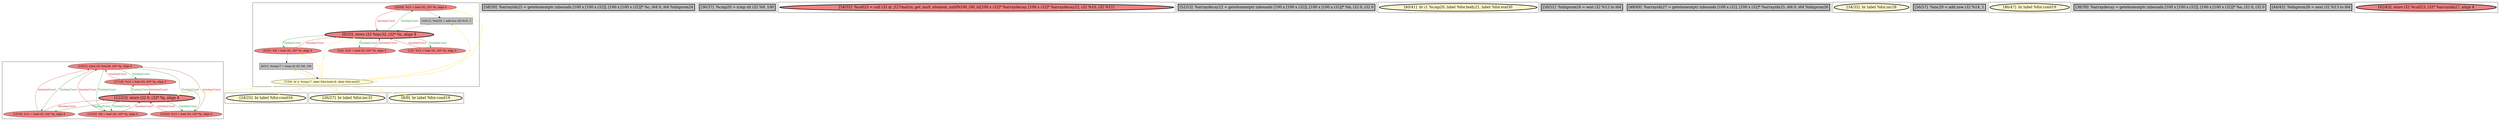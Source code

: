 
digraph G {



node1221->node1219 [style=solid,color=forestgreen,label="T|indep|Const",penwidth=1.0,fontcolor=forestgreen ]
node1239->node1235 [style=solid,color=black,label="",penwidth=0.5,fontcolor=black ]
node1242->node1241 [style=solid,color=gold,label="C",penwidth=1.0,fontcolor=gold ]
node1242->node1222 [style=solid,color=gold,label="C",penwidth=1.0,fontcolor=gold ]
node1221->node1220 [style=solid,color=forestgreen,label="T|indep|Const",penwidth=1.0,fontcolor=forestgreen ]
node1242->node1239 [style=solid,color=gold,label="C",penwidth=1.0,fontcolor=gold ]
node1221->node1223 [style=solid,color=forestgreen,label="T|indep|Const",penwidth=1.0,fontcolor=forestgreen ]
node1242->node1238 [style=solid,color=gold,label="C",penwidth=1.0,fontcolor=gold ]
node1238->node1240 [style=solid,color=firebrick3,label="A|indep|Const",penwidth=1.0,fontcolor=firebrick3 ]
node1220->node1221 [style=solid,color=firebrick3,label="A|indep|Const",penwidth=1.0,fontcolor=firebrick3 ]
node1240->node1238 [style=solid,color=forestgreen,label="T|indep|Const",penwidth=1.0,fontcolor=forestgreen ]
node1242->node1240 [style=solid,color=gold,label="C",penwidth=1.0,fontcolor=gold ]
node1219->node1221 [style=solid,color=firebrick3,label="A|indep|Const",penwidth=1.0,fontcolor=firebrick3 ]
node1235->node1240 [style=solid,color=black,label="",penwidth=0.5,fontcolor=black ]
node1242->node1246 [style=solid,color=gold,label="C",penwidth=1.0,fontcolor=gold ]
node1239->node1240 [style=solid,color=firebrick3,label="A|indep|Const",penwidth=1.0,fontcolor=firebrick3 ]
node1223->node1222 [style=solid,color=firebrick3,label="A|indep|Const",penwidth=1.0,fontcolor=firebrick3 ]
node1222->node1223 [style=solid,color=forestgreen,label="T|indep|Const",penwidth=1.0,fontcolor=forestgreen ]
node1238->node1241 [style=solid,color=black,label="",penwidth=0.5,fontcolor=black ]
node1222->node1220 [style=solid,color=forestgreen,label="T|indep|Const",penwidth=1.0,fontcolor=forestgreen ]
node1220->node1222 [style=solid,color=firebrick3,label="A|indep|Const",penwidth=1.0,fontcolor=firebrick3 ]
node1218->node1222 [style=solid,color=firebrick3,label="A|indep|Const",penwidth=1.0,fontcolor=firebrick3 ]
node1222->node1219 [style=solid,color=forestgreen,label="T|indep|Const",penwidth=1.0,fontcolor=forestgreen ]
node1237->node1240 [style=solid,color=firebrick3,label="A|indep|Const",penwidth=1.0,fontcolor=firebrick3 ]
node1240->node1236 [style=solid,color=forestgreen,label="T|indep|Const",penwidth=1.0,fontcolor=forestgreen ]
node1242->node1242 [style=solid,color=gold,label="C",penwidth=1.0,fontcolor=gold ]
node1222->node1218 [style=solid,color=forestgreen,label="T|indep|Const",penwidth=1.0,fontcolor=forestgreen ]
node1236->node1240 [style=solid,color=firebrick3,label="A|indep|Const",penwidth=1.0,fontcolor=firebrick3 ]
node1219->node1222 [style=solid,color=firebrick3,label="A|indep|Const",penwidth=1.0,fontcolor=firebrick3 ]
node1240->node1237 [style=solid,color=forestgreen,label="T|indep|Const",penwidth=1.0,fontcolor=forestgreen ]
node1242->node1235 [style=solid,color=gold,label="C",penwidth=1.0,fontcolor=gold ]
node1223->node1221 [style=solid,color=firebrick3,label="A|indep|Const",penwidth=1.0,fontcolor=firebrick3 ]
node1218->node1221 [style=solid,color=firebrick3,label="A|indep|Const",penwidth=1.0,fontcolor=firebrick3 ]
node1221->node1218 [style=solid,color=forestgreen,label="T|indep|Const",penwidth=1.0,fontcolor=forestgreen ]
node1241->node1242 [style=solid,color=black,label="",penwidth=0.5,fontcolor=black ]
node1240->node1239 [style=solid,color=forestgreen,label="T|indep|Const",penwidth=1.0,fontcolor=forestgreen ]
node1242->node1244 [style=solid,color=gold,label="C",penwidth=1.0,fontcolor=gold ]
node1242->node1217 [style=solid,color=gold,label="C",penwidth=1.0,fontcolor=gold ]


subgraph cluster16 {


node1245 [penwidth=3.0,fontsize=20,fillcolor=grey,label="[58/59]  %arrayidx25 = getelementptr inbounds [100 x [100 x i32]], [100 x [100 x i32]]* %c, i64 0, i64 %idxprom24",shape=rectangle,style=filled ]



}

subgraph cluster17 {


node1246 [penwidth=3.0,fontsize=20,fillcolor=lemonchiffon,label="[24/25]  br label %for.cond16",shape=ellipse,style=filled ]



}

subgraph cluster4 {


node1226 [penwidth=3.0,fontsize=20,fillcolor=grey,label="[36/37]  %cmp20 = icmp slt i32 %9, 100",shape=rectangle,style=filled ]



}

subgraph cluster3 {


node1225 [penwidth=3.0,fontsize=20,fillcolor=lightcoral,label="[54/55]  %call23 = call i32 @_Z27matrix_get_mult_element_axbPA100_iS0_ii([100 x i32]* %arraydecay, [100 x i32]* %arraydecay22, i32 %10, i32 %11)",shape=ellipse,style=filled ]



}

subgraph cluster2 {


node1224 [penwidth=3.0,fontsize=20,fillcolor=grey,label="[52/53]  %arraydecay22 = getelementptr inbounds [100 x [100 x i32]], [100 x [100 x i32]]* %b, i32 0, i32 0",shape=rectangle,style=filled ]



}

subgraph cluster1 {


node1223 [fillcolor=lightcoral,label="[13/22]  %9 = load i32, i32* %j, align 4",shape=ellipse,style=filled ]
node1221 [fillcolor=lightcoral,label="[14/21]  store i32 %inc29, i32* %j, align 4",shape=ellipse,style=filled ]
node1220 [fillcolor=lightcoral,label="[15/16]  %11 = load i32, i32* %j, align 4",shape=ellipse,style=filled ]
node1218 [fillcolor=lightcoral,label="[19/20]  %13 = load i32, i32* %j, align 4",shape=ellipse,style=filled ]
node1222 [penwidth=3.0,fontsize=20,fillcolor=lightcoral,label="[12/23]  store i32 0, i32* %j, align 4",shape=ellipse,style=filled ]
node1219 [fillcolor=lightcoral,label="[17/18]  %14 = load i32, i32* %j, align 4",shape=ellipse,style=filled ]



}

subgraph cluster12 {


node1234 [penwidth=3.0,fontsize=20,fillcolor=lemonchiffon,label="[40/41]  br i1 %cmp20, label %for.body21, label %for.end30",shape=ellipse,style=filled ]



}

subgraph cluster5 {


node1227 [penwidth=3.0,fontsize=20,fillcolor=grey,label="[50/51]  %idxprom24 = sext i32 %12 to i64",shape=rectangle,style=filled ]



}

subgraph cluster0 {


node1217 [penwidth=3.0,fontsize=20,fillcolor=lemonchiffon,label="[8/9]  br label %for.cond19",shape=ellipse,style=filled ]



}

subgraph cluster6 {


node1228 [penwidth=3.0,fontsize=20,fillcolor=grey,label="[48/49]  %arrayidx27 = getelementptr inbounds [100 x i32], [100 x i32]* %arrayidx25, i64 0, i64 %idxprom26",shape=rectangle,style=filled ]



}

subgraph cluster14 {


node1243 [penwidth=3.0,fontsize=20,fillcolor=lemonchiffon,label="[34/35]  br label %for.inc28",shape=ellipse,style=filled ]



}

subgraph cluster7 {


node1229 [penwidth=3.0,fontsize=20,fillcolor=grey,label="[56/57]  %inc29 = add nsw i32 %14, 1",shape=rectangle,style=filled ]



}

subgraph cluster8 {


node1230 [penwidth=3.0,fontsize=20,fillcolor=lemonchiffon,label="[46/47]  br label %for.cond19",shape=ellipse,style=filled ]



}

subgraph cluster9 {


node1231 [penwidth=3.0,fontsize=20,fillcolor=grey,label="[38/39]  %arraydecay = getelementptr inbounds [100 x [100 x i32]], [100 x [100 x i32]]* %a, i32 0, i32 0",shape=rectangle,style=filled ]



}

subgraph cluster10 {


node1232 [penwidth=3.0,fontsize=20,fillcolor=grey,label="[44/45]  %idxprom26 = sext i32 %13 to i64",shape=rectangle,style=filled ]



}

subgraph cluster11 {


node1233 [penwidth=3.0,fontsize=20,fillcolor=lightcoral,label="[42/43]  store i32 %call23, i32* %arrayidx27, align 4",shape=ellipse,style=filled ]



}

subgraph cluster13 {


node1242 [fillcolor=lemonchiffon,label="[7/30]  br i1 %cmp17, label %for.body18, label %for.end33",shape=ellipse,style=filled ]
node1241 [fillcolor=grey,label="[6/31]  %cmp17 = icmp slt i32 %8, 100",shape=rectangle,style=filled ]
node1239 [fillcolor=lightcoral,label="[28/29]  %15 = load i32, i32* %i, align 4",shape=ellipse,style=filled ]
node1236 [fillcolor=lightcoral,label="[3/4]  %10 = load i32, i32* %i, align 4",shape=ellipse,style=filled ]
node1235 [fillcolor=grey,label="[10/11]  %inc32 = add nsw i32 %15, 1",shape=rectangle,style=filled ]
node1240 [penwidth=3.0,fontsize=20,fillcolor=lightcoral,label="[0/33]  store i32 %inc32, i32* %i, align 4",shape=ellipse,style=filled ]
node1237 [fillcolor=lightcoral,label="[1/2]  %12 = load i32, i32* %i, align 4",shape=ellipse,style=filled ]
node1238 [fillcolor=lightcoral,label="[5/32]  %8 = load i32, i32* %i, align 4",shape=ellipse,style=filled ]



}

subgraph cluster15 {


node1244 [penwidth=3.0,fontsize=20,fillcolor=lemonchiffon,label="[26/27]  br label %for.inc31",shape=ellipse,style=filled ]



}

}
